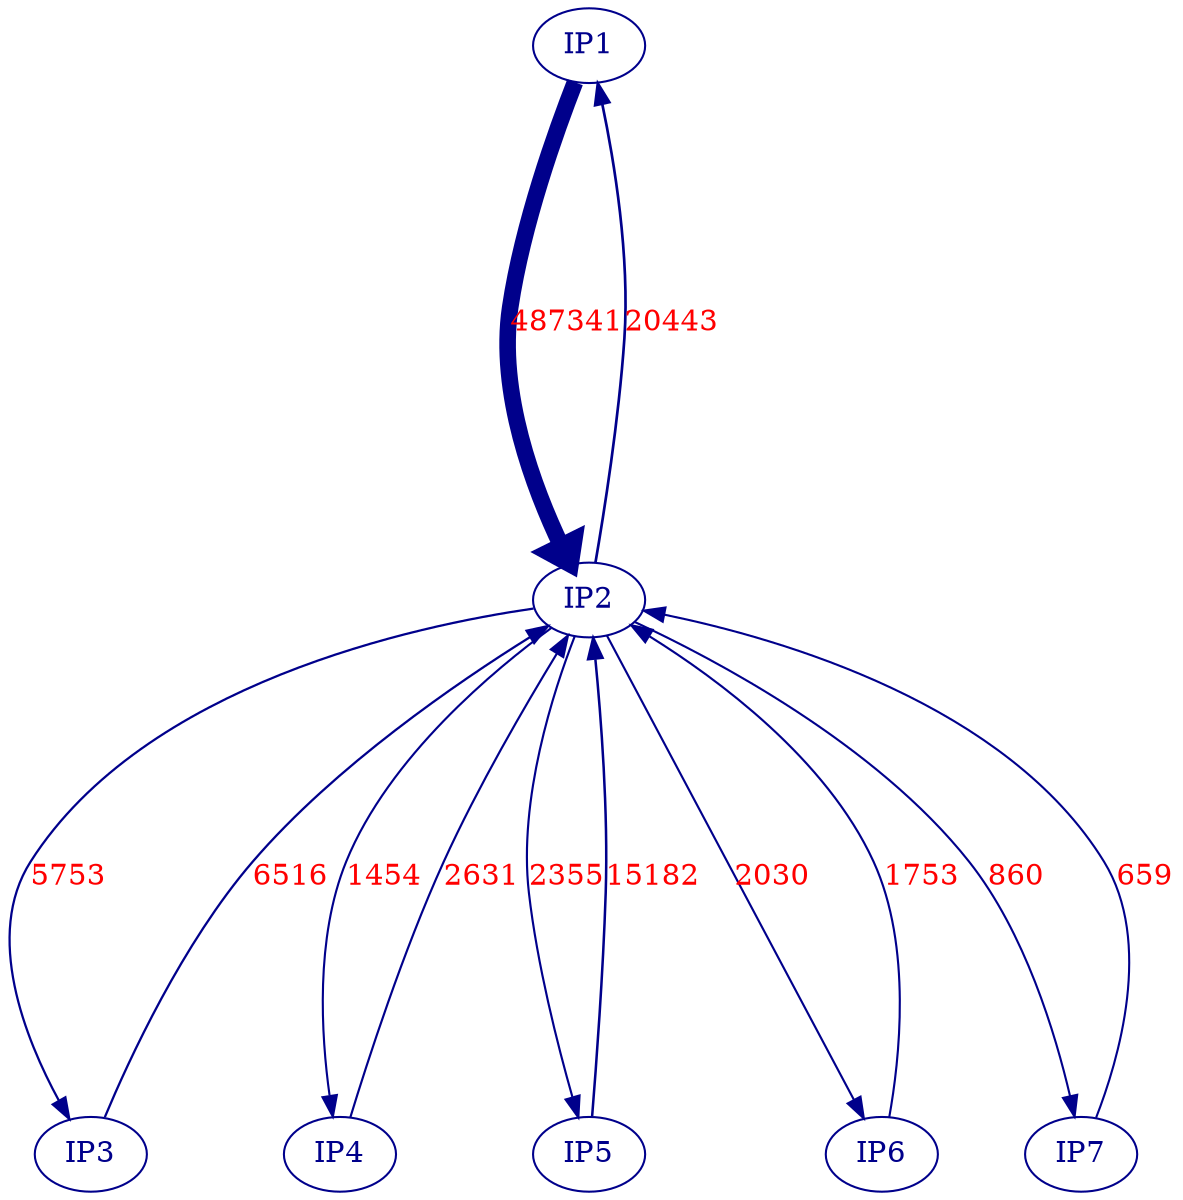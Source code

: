 // IP Conversations circo engine
digraph {
	graph [nodespe=0.8 ranksep=3 size="8!"]
	"104.23.98.190" [label=IP1 color=darkblue fontcolor=darkblue]
	"10.138.38.223" [label=IP2 color=darkblue fontcolor=darkblue]
	"5.135.182.68" [label=IP3 color=darkblue fontcolor=darkblue]
	"10.139.1.1" [label=IP4 color=darkblue fontcolor=darkblue]
	"185.199.108.153" [label=IP5 color=darkblue fontcolor=darkblue]
	"34.117.237.239" [label=IP6 color=darkblue fontcolor=darkblue]
	"104.23.99.190" [label=IP7 color=darkblue fontcolor=darkblue]
	"10.138.38.223" -> "185.199.108.153" [label=2355 color=darkblue fontcolor=red labeldistance=0 penwidth=1.0338264172314662]
	"10.139.1.1" -> "10.138.38.223" [label=2631 color=darkblue fontcolor=red labeldistance=0 penwidth=1.0377907871490393]
	"104.23.98.190" -> "10.138.38.223" [label=487341 color=darkblue fontcolor=red labeldistance=0 penwidth=8.0]
	"104.23.99.190" -> "10.138.38.223" [label=659 color=darkblue fontcolor=red labeldistance=0 penwidth=1.009465651361162]
	"185.199.108.153" -> "10.138.38.223" [label=15182 color=darkblue fontcolor=red labeldistance=0 penwidth=1.2180690727847647]
	"34.117.237.239" -> "10.138.38.223" [label=1753 color=darkblue fontcolor=red labeldistance=0 penwidth=1.025179494440238]
	"10.138.38.223" -> "5.135.182.68" [label=5753 color=darkblue fontcolor=red labeldistance=0 penwidth=1.0826341309268048]
	"10.138.38.223" -> "34.117.237.239" [label=2030 color=darkblue fontcolor=red labeldistance=0 penwidth=1.0291582280169327]
	"5.135.182.68" -> "10.138.38.223" [label=6516 color=darkblue fontcolor=red labeldistance=0 penwidth=1.0935936028366176]
	"10.138.38.223" -> "104.23.98.190" [label=20443 color=darkblue fontcolor=red labeldistance=0 penwidth=1.2936362834237218]
	"10.138.38.223" -> "10.139.1.1" [label=1454 color=darkblue fontcolor=red labeldistance=0 penwidth=1.020884760362867]
	"10.138.38.223" -> "104.23.99.190" [label=860 color=darkblue fontcolor=red labeldistance=0 penwidth=1.0123527468446119]
}
